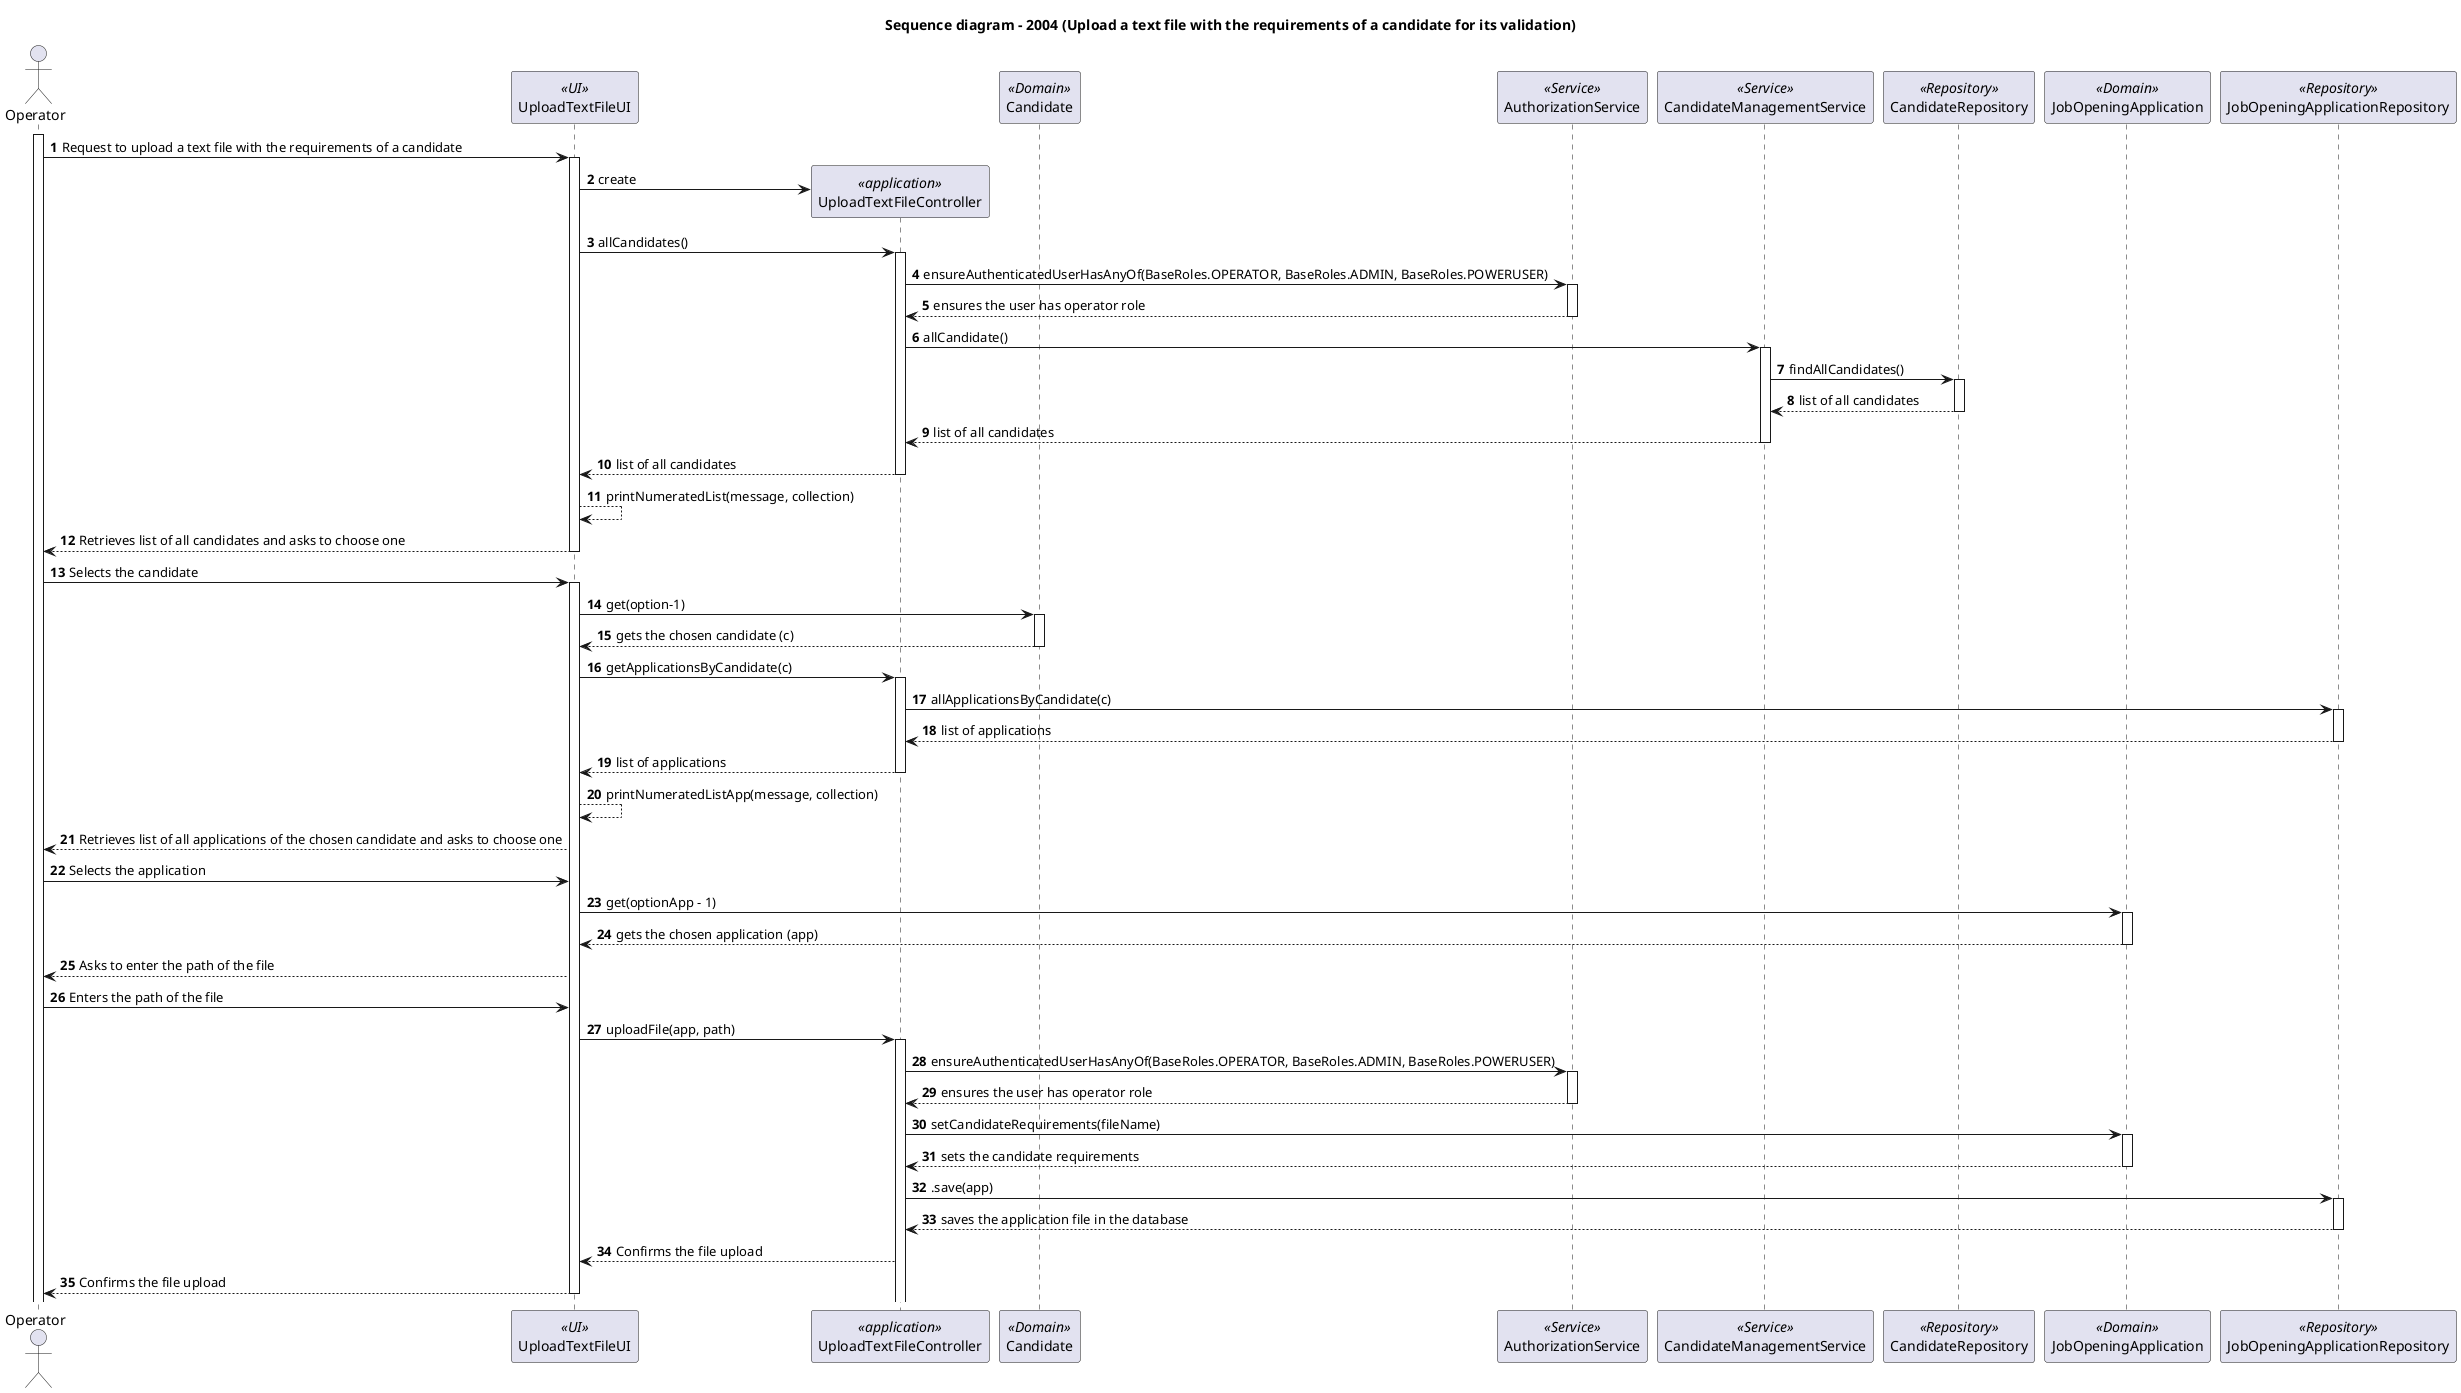 @startuml
autonumber

title "Sequence diagram - 2004 (Upload a text file with the requirements of a candidate for its validation)"
actor Operator as Operator
participant UploadTextFileUI as UI <<UI>>
participant "UploadTextFileController" as CTRL <<application>>
participant "Candidate" as C <<Domain>>
participant "AuthorizationService" as AS <<Service>>
participant "CandidateManagementService" as CMS <<Service>>
participant "CandidateRepository" as CREPO <<Repository>>
participant "JobOpeningApplication" as JOA <<Domain>>
participant "JobOpeningApplicationRepository" as JOREPO <<Repository>>
activate Operator
Operator -> UI: Request to upload a text file with the requirements of a candidate
activate UI
UI-> CTRL**: create
UI->CTRL:allCandidates()
activate CTRL
CTRL->AS:ensureAuthenticatedUserHasAnyOf(BaseRoles.OPERATOR, BaseRoles.ADMIN, BaseRoles.POWERUSER)
activate AS
AS--> CTRL: ensures the user has operator role
deactivate AS
CTRL->CMS:allCandidate()
activate CMS
CMS-> CREPO:findAllCandidates()
activate CREPO
CREPO--> CMS:list of all candidates
deactivate CREPO
CMS-->CTRL : list of all candidates
deactivate CMS
CTRL--> UI: list of all candidates
deactivate CTRL
UI-->UI:printNumeratedList(message, collection)
UI --> Operator: Retrieves list of all candidates and asks to choose one
deactivate UI
Operator -> UI: Selects the candidate
activate UI
UI->C: get(option-1)
activate C
C--> UI: gets the chosen candidate (c)
deactivate C
UI->CTRL:getApplicationsByCandidate(c)
activate CTRL
CTRL-> JOREPO: allApplicationsByCandidate(c)
activate JOREPO
JOREPO-->CTRL: list of applications
deactivate JOREPO
CTRL--> UI: list of applications
deactivate CTRL
UI-->UI:printNumeratedListApp(message, collection)
UI--> Operator: Retrieves list of all applications of the chosen candidate and asks to choose one
Operator->UI: Selects the application
UI-> JOA: get(optionApp - 1)
activate JOA
JOA --> UI: gets the chosen application (app)
deactivate JOA
UI-->Operator: Asks to enter the path of the file
Operator-> UI: Enters the path of the file
UI->CTRL:uploadFile(app, path)
activate CTRL
CTRL->AS : ensureAuthenticatedUserHasAnyOf(BaseRoles.OPERATOR, BaseRoles.ADMIN, BaseRoles.POWERUSER)
activate AS
AS-->CTRL: ensures the user has operator role
deactivate AS
CTRL-> JOA:setCandidateRequirements(fileName)
activate JOA
JOA-->CTRL: sets the candidate requirements
deactivate JOA
CTRL-> JOREPO:.save(app)
activate JOREPO
JOREPO-->CTRL: saves the application file in the database
deactivate JOREPO
CTRL-->UI : Confirms the file upload
UI --> Operator: Confirms the file upload
deactivate UI

@enduml


